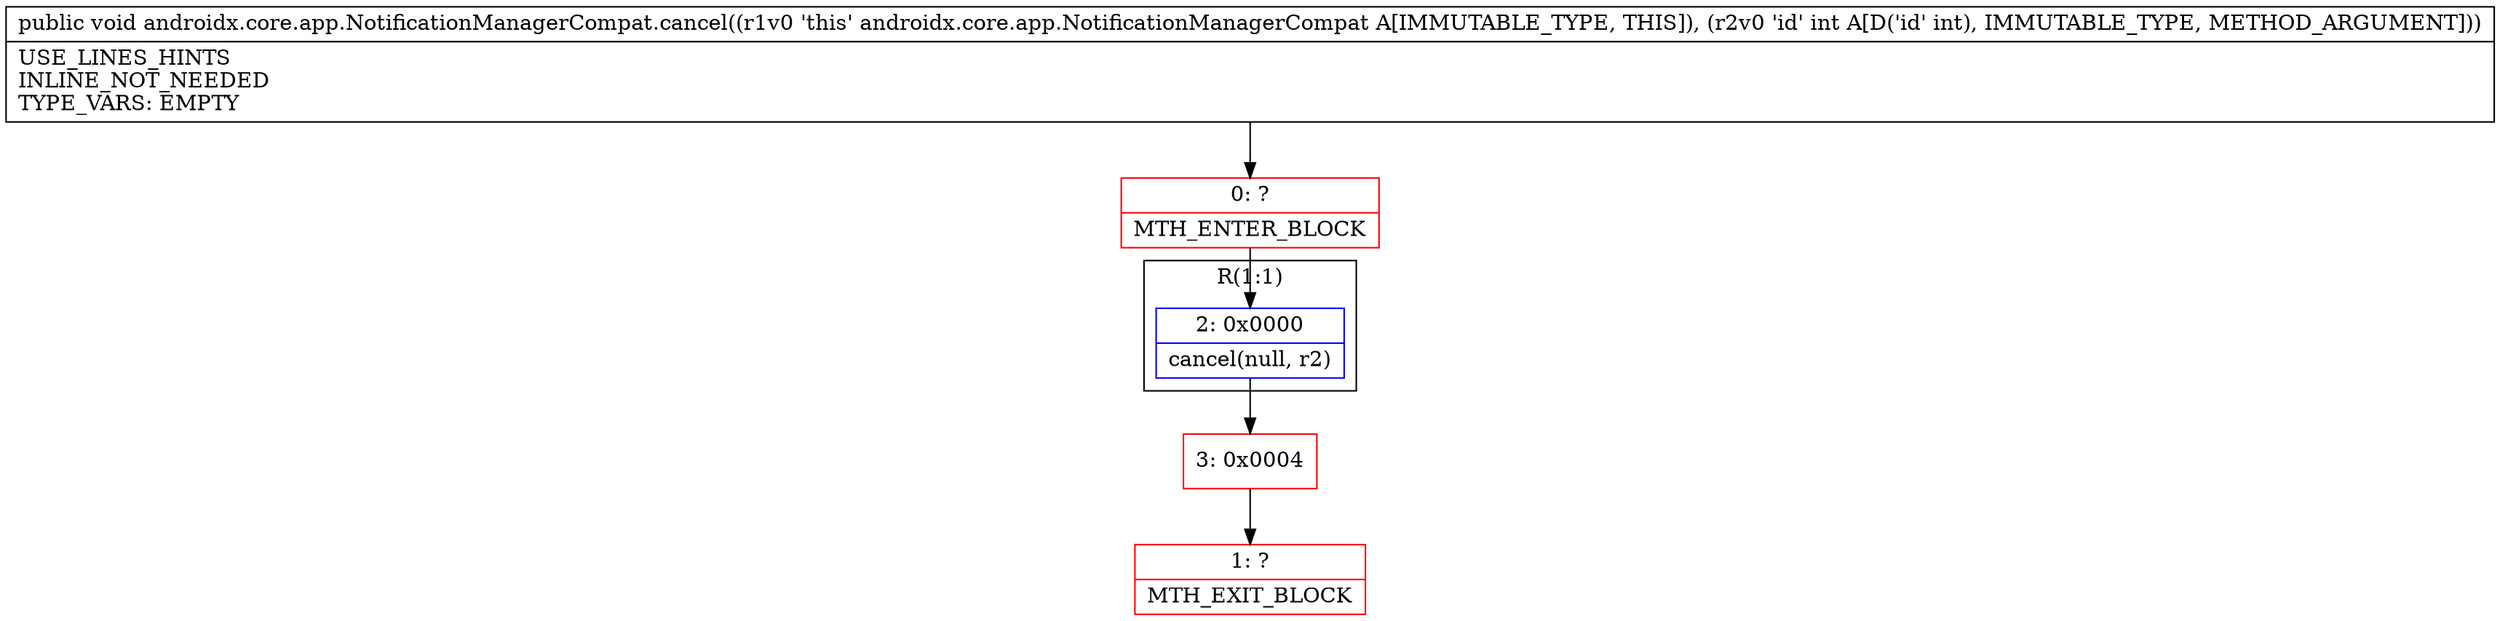 digraph "CFG forandroidx.core.app.NotificationManagerCompat.cancel(I)V" {
subgraph cluster_Region_1979124670 {
label = "R(1:1)";
node [shape=record,color=blue];
Node_2 [shape=record,label="{2\:\ 0x0000|cancel(null, r2)\l}"];
}
Node_0 [shape=record,color=red,label="{0\:\ ?|MTH_ENTER_BLOCK\l}"];
Node_3 [shape=record,color=red,label="{3\:\ 0x0004}"];
Node_1 [shape=record,color=red,label="{1\:\ ?|MTH_EXIT_BLOCK\l}"];
MethodNode[shape=record,label="{public void androidx.core.app.NotificationManagerCompat.cancel((r1v0 'this' androidx.core.app.NotificationManagerCompat A[IMMUTABLE_TYPE, THIS]), (r2v0 'id' int A[D('id' int), IMMUTABLE_TYPE, METHOD_ARGUMENT]))  | USE_LINES_HINTS\lINLINE_NOT_NEEDED\lTYPE_VARS: EMPTY\l}"];
MethodNode -> Node_0;Node_2 -> Node_3;
Node_0 -> Node_2;
Node_3 -> Node_1;
}

